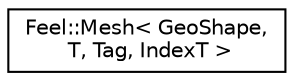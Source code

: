 digraph "Graphical Class Hierarchy"
{
 // LATEX_PDF_SIZE
  edge [fontname="Helvetica",fontsize="10",labelfontname="Helvetica",labelfontsize="10"];
  node [fontname="Helvetica",fontsize="10",shape=record];
  rankdir="LR";
  Node0 [label="Feel::Mesh\< GeoShape,\l T, Tag, IndexT \>",height=0.2,width=0.4,color="black", fillcolor="white", style="filled",URL="$classFeel_1_1Mesh.html",tooltip="unifying mesh class"];
}
